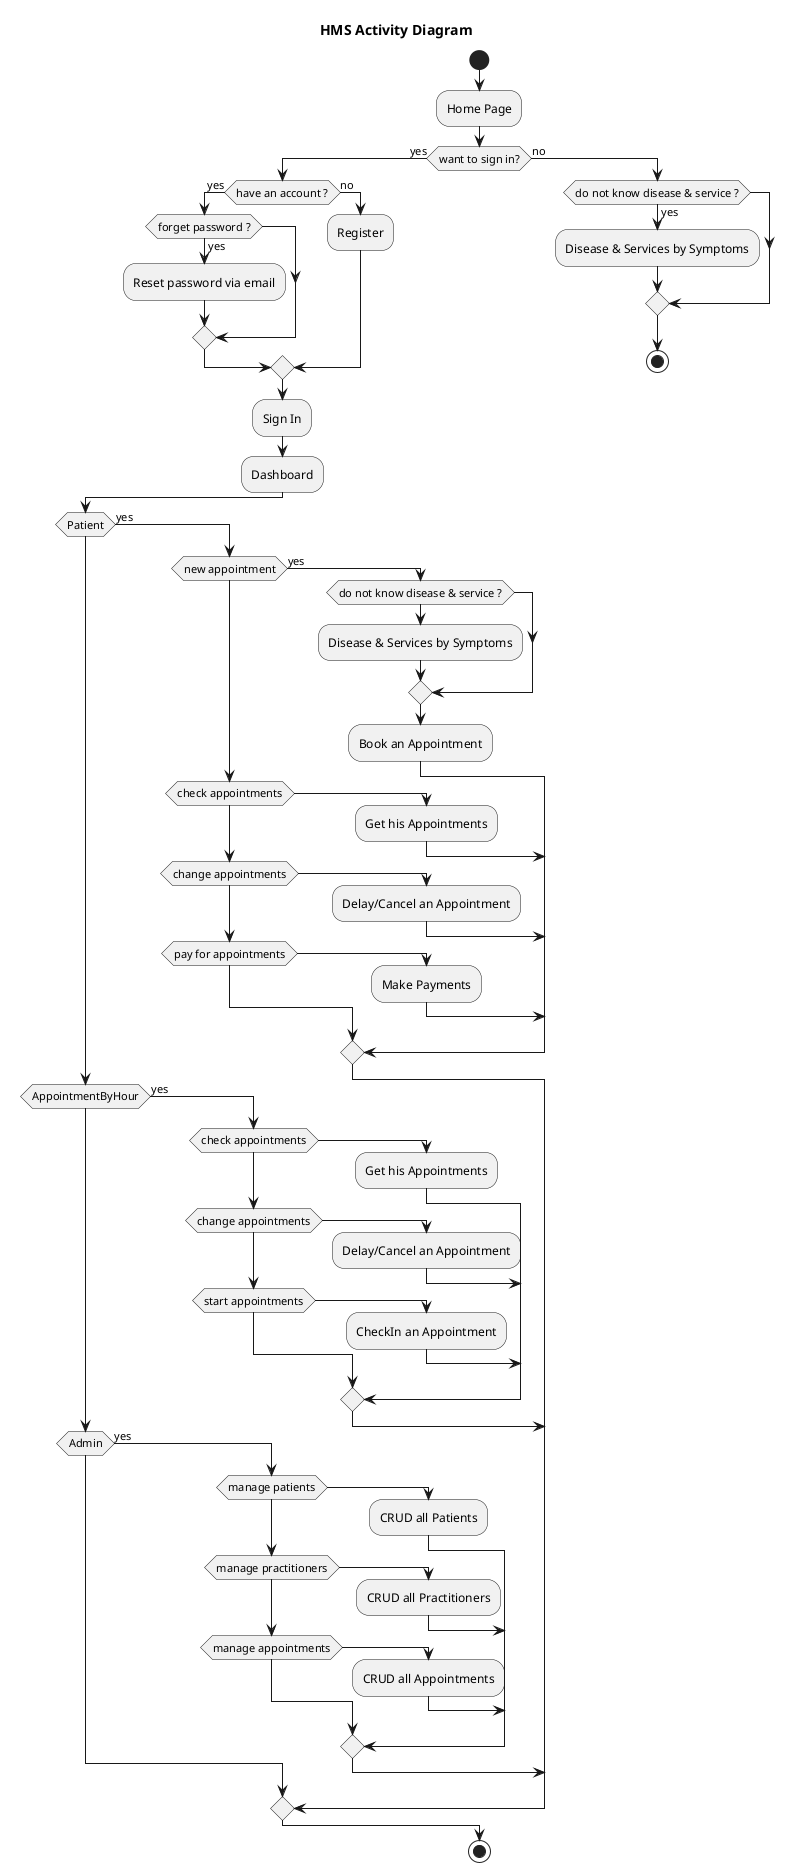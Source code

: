 @startuml
!pragma useVerticalIf on
title HMS Activity Diagram
start
:Home Page;
if (want to sign in?) then (yes)
    if (have an account ?) then (yes)
        if (forget password ?) then (yes)
            :Reset password via email;
        endif
    else (no)
        :Register;
    endif
    :Sign In;
    :Dashboard;
    if (Patient) then (yes)
        if (new appointment) then (yes)
            if (do not know disease & service ?)
                :Disease & Services by Symptoms;
             endif
            :Book an Appointment;
        elseif (check appointments)
            :Get his Appointments;
        elseif (change appointments)
            :Delay/Cancel an Appointment;
        elseif (pay for appointments)
            :Make Payments;
        endif
    elseif (AppointmentByHour) then (yes)
        if (check appointments)
            :Get his Appointments;
         elseif (change appointments)
            :Delay/Cancel an Appointment;
        elseif (start appointments)
            :CheckIn an Appointment;
        endif
    elseif (Admin) then (yes)
        if (manage patients)
            :CRUD all Patients;
        elseif (manage practitioners)
            :CRUD all Practitioners;
        elseif (manage appointments)
            :CRUD all Appointments;
        endif
    endif
else (no)
    if (do not know disease & service ?) then (yes)
        :Disease & Services by Symptoms;
    endif
    stop
endif
stop
@enduml